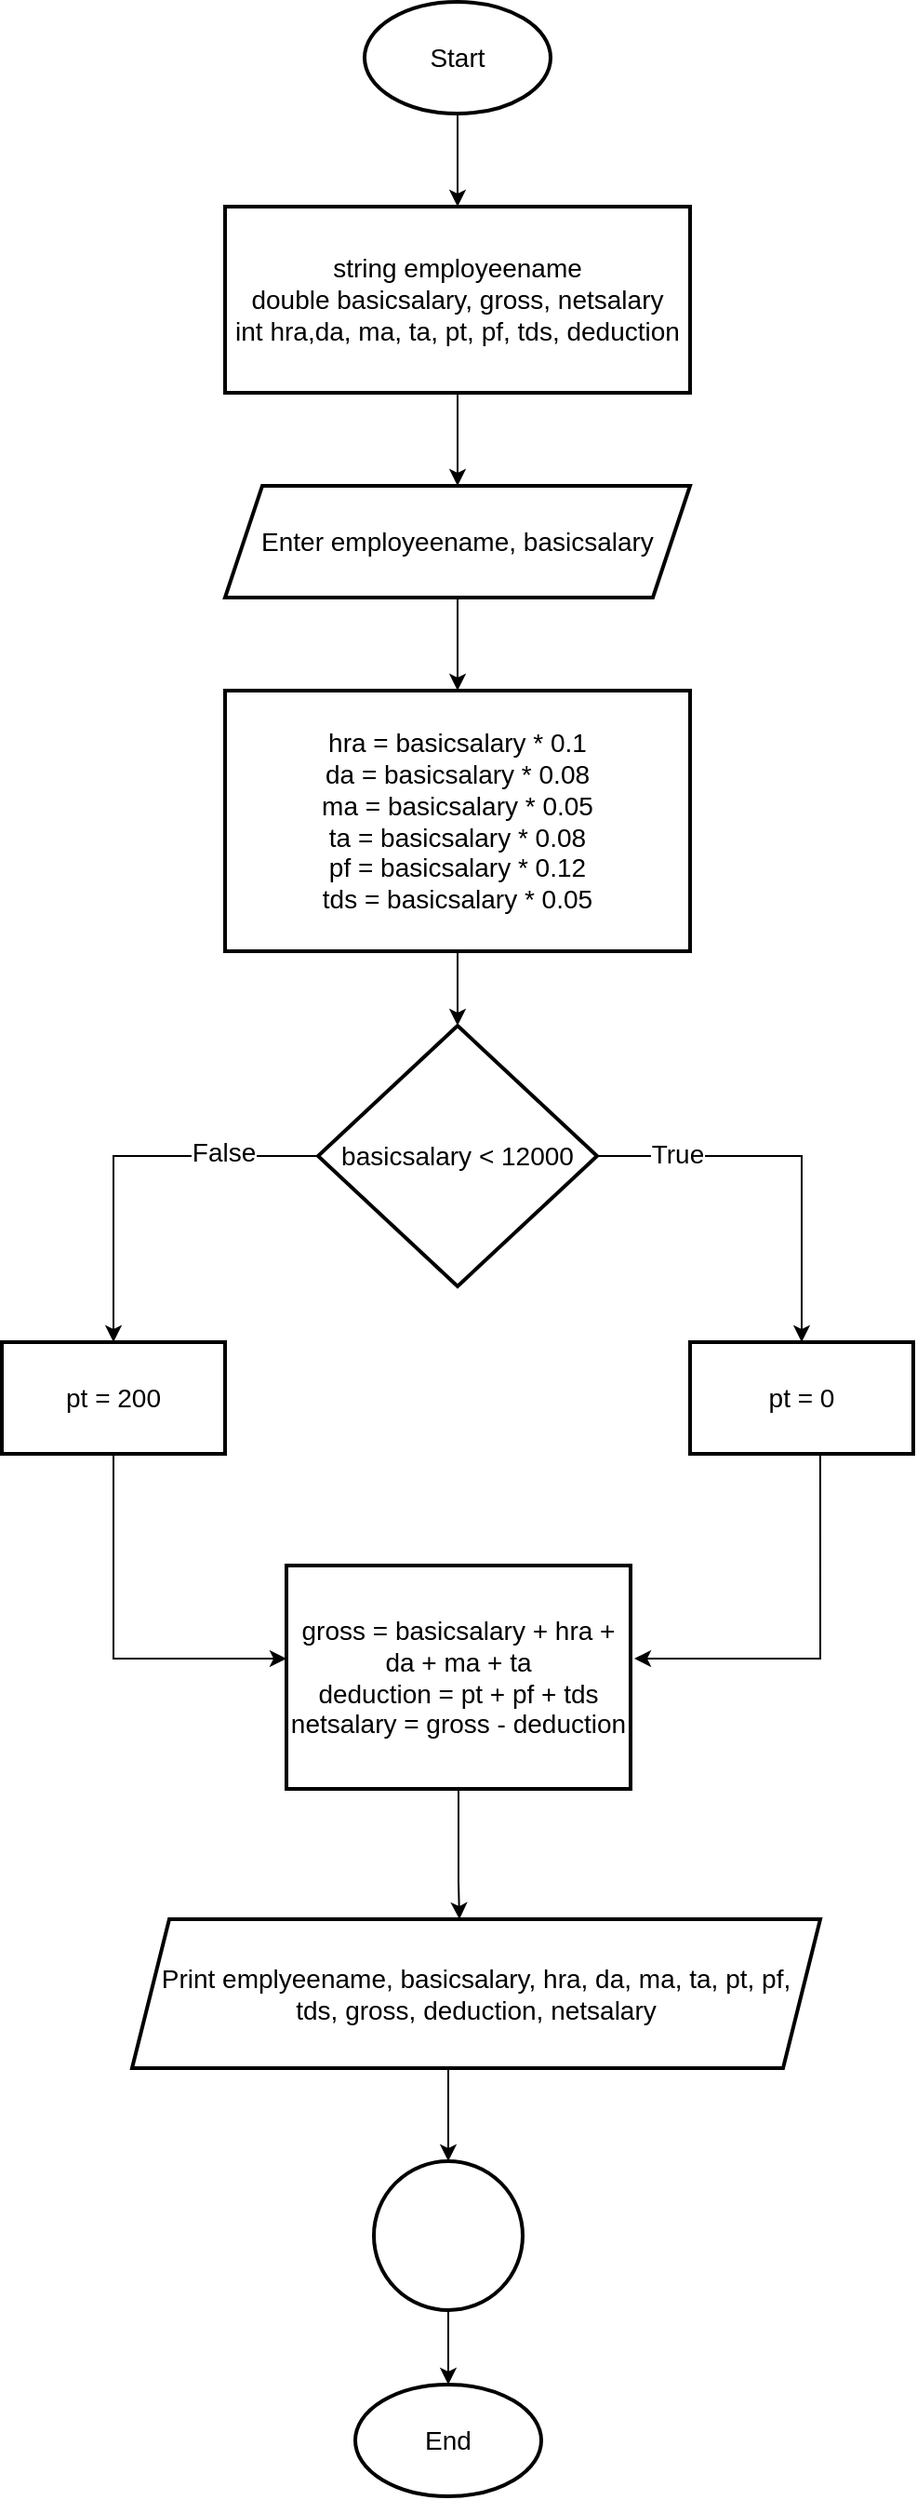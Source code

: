 <mxfile version="26.2.9">
  <diagram name="Page-1" id="wgHEH6J2hxXT9VPqAfSQ">
    <mxGraphModel dx="1044" dy="562" grid="1" gridSize="10" guides="1" tooltips="1" connect="1" arrows="1" fold="1" page="1" pageScale="1" pageWidth="850" pageHeight="1100" math="0" shadow="0">
      <root>
        <mxCell id="0" />
        <mxCell id="1" parent="0" />
        <mxCell id="Yk_ZOQGR_Aq14ovpOTp3-4" value="" style="edgeStyle=orthogonalEdgeStyle;rounded=0;orthogonalLoop=1;jettySize=auto;html=1;fontSize=14;" edge="1" parent="1" source="Yk_ZOQGR_Aq14ovpOTp3-1" target="Yk_ZOQGR_Aq14ovpOTp3-3">
          <mxGeometry relative="1" as="geometry" />
        </mxCell>
        <mxCell id="Yk_ZOQGR_Aq14ovpOTp3-1" value="Start" style="strokeWidth=2;html=1;shape=mxgraph.flowchart.start_1;whiteSpace=wrap;fontSize=14;" vertex="1" parent="1">
          <mxGeometry x="375" y="40" width="100" height="60" as="geometry" />
        </mxCell>
        <mxCell id="Yk_ZOQGR_Aq14ovpOTp3-2" value="End" style="strokeWidth=2;html=1;shape=mxgraph.flowchart.start_1;whiteSpace=wrap;fontSize=14;" vertex="1" parent="1">
          <mxGeometry x="370" y="1320" width="100" height="60" as="geometry" />
        </mxCell>
        <mxCell id="Yk_ZOQGR_Aq14ovpOTp3-6" value="" style="edgeStyle=orthogonalEdgeStyle;rounded=0;orthogonalLoop=1;jettySize=auto;html=1;fontSize=14;" edge="1" parent="1" source="Yk_ZOQGR_Aq14ovpOTp3-3" target="Yk_ZOQGR_Aq14ovpOTp3-5">
          <mxGeometry relative="1" as="geometry" />
        </mxCell>
        <mxCell id="Yk_ZOQGR_Aq14ovpOTp3-3" value="string employeename&lt;div&gt;double basicsalary, gross, netsalary&lt;/div&gt;&lt;div&gt;int hra,da, ma, ta, pt, pf, tds, deduction&lt;/div&gt;" style="whiteSpace=wrap;html=1;strokeWidth=2;fontSize=14;" vertex="1" parent="1">
          <mxGeometry x="300" y="150" width="250" height="100" as="geometry" />
        </mxCell>
        <mxCell id="Yk_ZOQGR_Aq14ovpOTp3-8" value="" style="edgeStyle=orthogonalEdgeStyle;rounded=0;orthogonalLoop=1;jettySize=auto;html=1;fontSize=14;" edge="1" parent="1" source="Yk_ZOQGR_Aq14ovpOTp3-5" target="Yk_ZOQGR_Aq14ovpOTp3-7">
          <mxGeometry relative="1" as="geometry" />
        </mxCell>
        <mxCell id="Yk_ZOQGR_Aq14ovpOTp3-5" value="Enter employeename, basicsalary" style="shape=parallelogram;perimeter=parallelogramPerimeter;whiteSpace=wrap;html=1;fixedSize=1;strokeWidth=2;fontSize=14;" vertex="1" parent="1">
          <mxGeometry x="300" y="300" width="250" height="60" as="geometry" />
        </mxCell>
        <mxCell id="Yk_ZOQGR_Aq14ovpOTp3-14" value="" style="edgeStyle=orthogonalEdgeStyle;rounded=0;orthogonalLoop=1;jettySize=auto;html=1;fontSize=14;" edge="1" parent="1" source="Yk_ZOQGR_Aq14ovpOTp3-7" target="Yk_ZOQGR_Aq14ovpOTp3-13">
          <mxGeometry relative="1" as="geometry" />
        </mxCell>
        <mxCell id="Yk_ZOQGR_Aq14ovpOTp3-7" value="hra = basicsalary * 0.1&lt;div&gt;da = basicsalary * 0.08&lt;/div&gt;&lt;div&gt;ma = basicsalary * 0.05&lt;/div&gt;&lt;div&gt;ta = basicsalary * 0.08&lt;/div&gt;&lt;div&gt;pf = basicsalary * 0.12&lt;/div&gt;&lt;div&gt;tds = basicsalary * 0.05&lt;/div&gt;" style="whiteSpace=wrap;html=1;strokeWidth=2;fontSize=14;" vertex="1" parent="1">
          <mxGeometry x="300" y="410" width="250" height="140" as="geometry" />
        </mxCell>
        <mxCell id="Yk_ZOQGR_Aq14ovpOTp3-16" value="" style="edgeStyle=orthogonalEdgeStyle;rounded=0;orthogonalLoop=1;jettySize=auto;html=1;fontSize=14;" edge="1" parent="1" source="Yk_ZOQGR_Aq14ovpOTp3-13" target="Yk_ZOQGR_Aq14ovpOTp3-15">
          <mxGeometry relative="1" as="geometry" />
        </mxCell>
        <mxCell id="Yk_ZOQGR_Aq14ovpOTp3-31" value="True" style="edgeLabel;html=1;align=center;verticalAlign=middle;resizable=0;points=[];fontSize=14;" vertex="1" connectable="0" parent="Yk_ZOQGR_Aq14ovpOTp3-16">
          <mxGeometry x="-0.59" y="1" relative="1" as="geometry">
            <mxPoint as="offset" />
          </mxGeometry>
        </mxCell>
        <mxCell id="Yk_ZOQGR_Aq14ovpOTp3-18" value="" style="edgeStyle=orthogonalEdgeStyle;rounded=0;orthogonalLoop=1;jettySize=auto;html=1;fontSize=14;" edge="1" parent="1" source="Yk_ZOQGR_Aq14ovpOTp3-13" target="Yk_ZOQGR_Aq14ovpOTp3-17">
          <mxGeometry relative="1" as="geometry" />
        </mxCell>
        <mxCell id="Yk_ZOQGR_Aq14ovpOTp3-32" value="False" style="edgeLabel;html=1;align=center;verticalAlign=middle;resizable=0;points=[];fontSize=14;" vertex="1" connectable="0" parent="Yk_ZOQGR_Aq14ovpOTp3-18">
          <mxGeometry x="-0.515" y="-2" relative="1" as="geometry">
            <mxPoint as="offset" />
          </mxGeometry>
        </mxCell>
        <mxCell id="Yk_ZOQGR_Aq14ovpOTp3-13" value="basicsalary &amp;lt; 12000" style="rhombus;whiteSpace=wrap;html=1;strokeWidth=2;fontSize=14;" vertex="1" parent="1">
          <mxGeometry x="350" y="590" width="150" height="140" as="geometry" />
        </mxCell>
        <mxCell id="Yk_ZOQGR_Aq14ovpOTp3-22" value="" style="edgeStyle=orthogonalEdgeStyle;rounded=0;orthogonalLoop=1;jettySize=auto;html=1;exitX=0.583;exitY=1;exitDx=0;exitDy=0;exitPerimeter=0;fontSize=14;" edge="1" parent="1" source="Yk_ZOQGR_Aq14ovpOTp3-15">
          <mxGeometry relative="1" as="geometry">
            <mxPoint x="620" y="830" as="sourcePoint" />
            <mxPoint x="520" y="930" as="targetPoint" />
            <Array as="points">
              <mxPoint x="620" y="930" />
            </Array>
          </mxGeometry>
        </mxCell>
        <mxCell id="Yk_ZOQGR_Aq14ovpOTp3-15" value="pt = 0" style="whiteSpace=wrap;html=1;strokeWidth=2;fontSize=14;" vertex="1" parent="1">
          <mxGeometry x="550" y="760" width="120" height="60" as="geometry" />
        </mxCell>
        <mxCell id="Yk_ZOQGR_Aq14ovpOTp3-20" value="" style="edgeStyle=orthogonalEdgeStyle;rounded=0;orthogonalLoop=1;jettySize=auto;html=1;fontSize=14;" edge="1" parent="1" source="Yk_ZOQGR_Aq14ovpOTp3-17" target="Yk_ZOQGR_Aq14ovpOTp3-19">
          <mxGeometry relative="1" as="geometry">
            <Array as="points">
              <mxPoint x="240" y="930" />
            </Array>
          </mxGeometry>
        </mxCell>
        <mxCell id="Yk_ZOQGR_Aq14ovpOTp3-17" value="pt = 200" style="whiteSpace=wrap;html=1;strokeWidth=2;fontSize=14;" vertex="1" parent="1">
          <mxGeometry x="180" y="760" width="120" height="60" as="geometry" />
        </mxCell>
        <mxCell id="Yk_ZOQGR_Aq14ovpOTp3-34" value="" style="edgeStyle=orthogonalEdgeStyle;rounded=0;orthogonalLoop=1;jettySize=auto;html=1;" edge="1" parent="1" source="Yk_ZOQGR_Aq14ovpOTp3-19" target="Yk_ZOQGR_Aq14ovpOTp3-24">
          <mxGeometry relative="1" as="geometry">
            <Array as="points">
              <mxPoint x="426" y="1050" />
              <mxPoint x="426" y="1050" />
            </Array>
          </mxGeometry>
        </mxCell>
        <mxCell id="Yk_ZOQGR_Aq14ovpOTp3-19" value="gross = basicsalary + hra + da + ma + ta&lt;div&gt;deduction = pt + pf + tds&lt;/div&gt;&lt;div&gt;netsalary = gross - deduction&lt;/div&gt;" style="whiteSpace=wrap;html=1;strokeWidth=2;fontSize=14;" vertex="1" parent="1">
          <mxGeometry x="333" y="880" width="185" height="120" as="geometry" />
        </mxCell>
        <mxCell id="Yk_ZOQGR_Aq14ovpOTp3-29" value="" style="edgeStyle=orthogonalEdgeStyle;rounded=0;orthogonalLoop=1;jettySize=auto;html=1;fontSize=14;" edge="1" parent="1" source="Yk_ZOQGR_Aq14ovpOTp3-24" target="Yk_ZOQGR_Aq14ovpOTp3-26">
          <mxGeometry relative="1" as="geometry">
            <Array as="points">
              <mxPoint x="420" y="1180" />
              <mxPoint x="420" y="1180" />
            </Array>
          </mxGeometry>
        </mxCell>
        <mxCell id="Yk_ZOQGR_Aq14ovpOTp3-24" value="Print emplyeename, basicsalary, hra, da, ma, ta, pt, pf, tds,&amp;nbsp;&lt;span style=&quot;background-color: transparent; color: light-dark(rgb(0, 0, 0), rgb(255, 255, 255));&quot;&gt;gross, deduction, netsalary&lt;/span&gt;" style="shape=parallelogram;perimeter=parallelogramPerimeter;whiteSpace=wrap;html=1;fixedSize=1;strokeWidth=2;fontSize=14;" vertex="1" parent="1">
          <mxGeometry x="250" y="1070" width="370" height="80" as="geometry" />
        </mxCell>
        <mxCell id="Yk_ZOQGR_Aq14ovpOTp3-30" value="" style="edgeStyle=orthogonalEdgeStyle;rounded=0;orthogonalLoop=1;jettySize=auto;html=1;fontSize=14;" edge="1" parent="1" source="Yk_ZOQGR_Aq14ovpOTp3-26" target="Yk_ZOQGR_Aq14ovpOTp3-2">
          <mxGeometry relative="1" as="geometry" />
        </mxCell>
        <mxCell id="Yk_ZOQGR_Aq14ovpOTp3-26" value="" style="ellipse;whiteSpace=wrap;html=1;strokeWidth=2;fontSize=14;" vertex="1" parent="1">
          <mxGeometry x="380" y="1200" width="80" height="80" as="geometry" />
        </mxCell>
      </root>
    </mxGraphModel>
  </diagram>
</mxfile>
